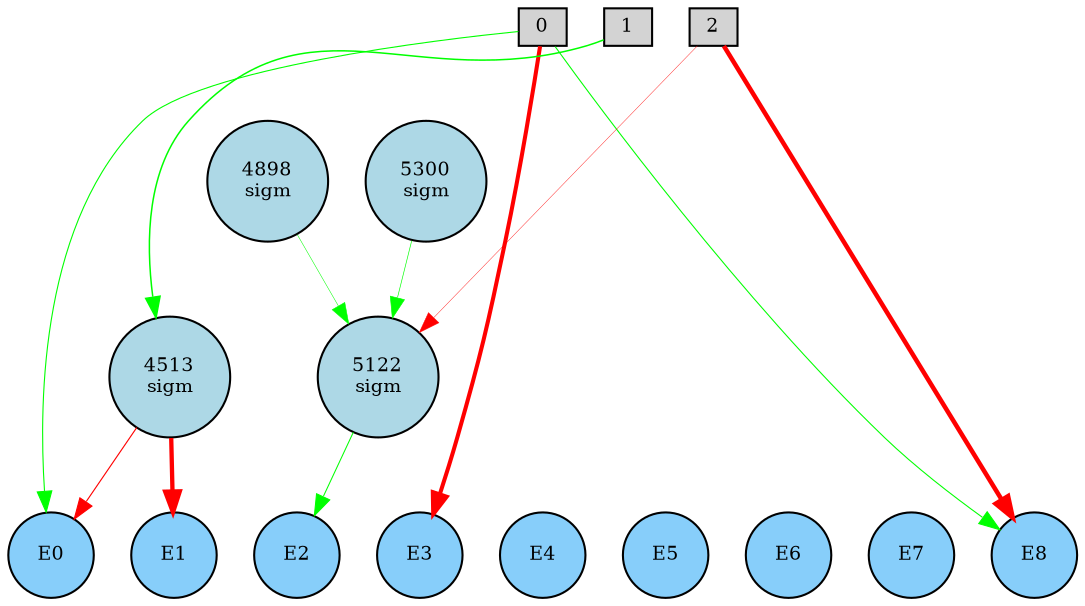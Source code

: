 digraph {
	node [fontsize=9 height=0.2 shape=circle width=0.2]
	subgraph inputs {
		node [shape=box style=filled]
		rank=source
		0 [fillcolor=lightgray]
		1 [fillcolor=lightgray]
		0 -> 1 [style=invis]
		2 [fillcolor=lightgray]
		1 -> 2 [style=invis]
	}
	subgraph outputs {
		node [style=filled]
		rank=sink
		E0 [fillcolor=lightskyblue fontsize=9 height=0.2 shape=circle width=0.2]
		E1 [fillcolor=lightskyblue fontsize=9 height=0.2 shape=circle width=0.2]
		E0 -> E1 [style=invis]
		E2 [fillcolor=lightskyblue fontsize=9 height=0.2 shape=circle width=0.2]
		E1 -> E2 [style=invis]
		E3 [fillcolor=lightskyblue fontsize=9 height=0.2 shape=circle width=0.2]
		E2 -> E3 [style=invis]
		E4 [fillcolor=lightskyblue fontsize=9 height=0.2 shape=circle width=0.2]
		E3 -> E4 [style=invis]
		E5 [fillcolor=lightskyblue fontsize=9 height=0.2 shape=circle width=0.2]
		E4 -> E5 [style=invis]
		E6 [fillcolor=lightskyblue fontsize=9 height=0.2 shape=circle width=0.2]
		E5 -> E6 [style=invis]
		E7 [fillcolor=lightskyblue fontsize=9 height=0.2 shape=circle width=0.2]
		E6 -> E7 [style=invis]
		E8 [fillcolor=lightskyblue fontsize=9 height=0.2 shape=circle width=0.2]
		E7 -> E8 [style=invis]
	}
	4513 [label="4513
sigm" fillcolor=lightblue style=filled]
	5122 [label="5122
sigm" fillcolor=lightblue style=filled]
	4898 [label="4898
sigm" fillcolor=lightblue style=filled]
	5300 [label="5300
sigm" fillcolor=lightblue style=filled]
	2 -> E8 [color=red penwidth=2.1819800730384 style=solid]
	0 -> E0 [color=green penwidth=0.5293152465761659 style=solid]
	0 -> E3 [color=red penwidth=1.9460358162393387 style=solid]
	0 -> E8 [color=green penwidth=0.5161135377429725 style=solid]
	1 -> 4513 [color=green penwidth=0.7266928967475381 style=solid]
	4513 -> E1 [color=red penwidth=2.075957095791454 style=solid]
	4513 -> E0 [color=red penwidth=0.542311411530113 style=solid]
	4898 -> 5122 [color=green penwidth=0.24906987364802888 style=solid]
	5122 -> E2 [color=green penwidth=0.49578991382145465 style=solid]
	5300 -> 5122 [color=green penwidth=0.3154895194366961 style=solid]
	2 -> 5122 [color=red penwidth=0.19098220144563294 style=solid]
}
